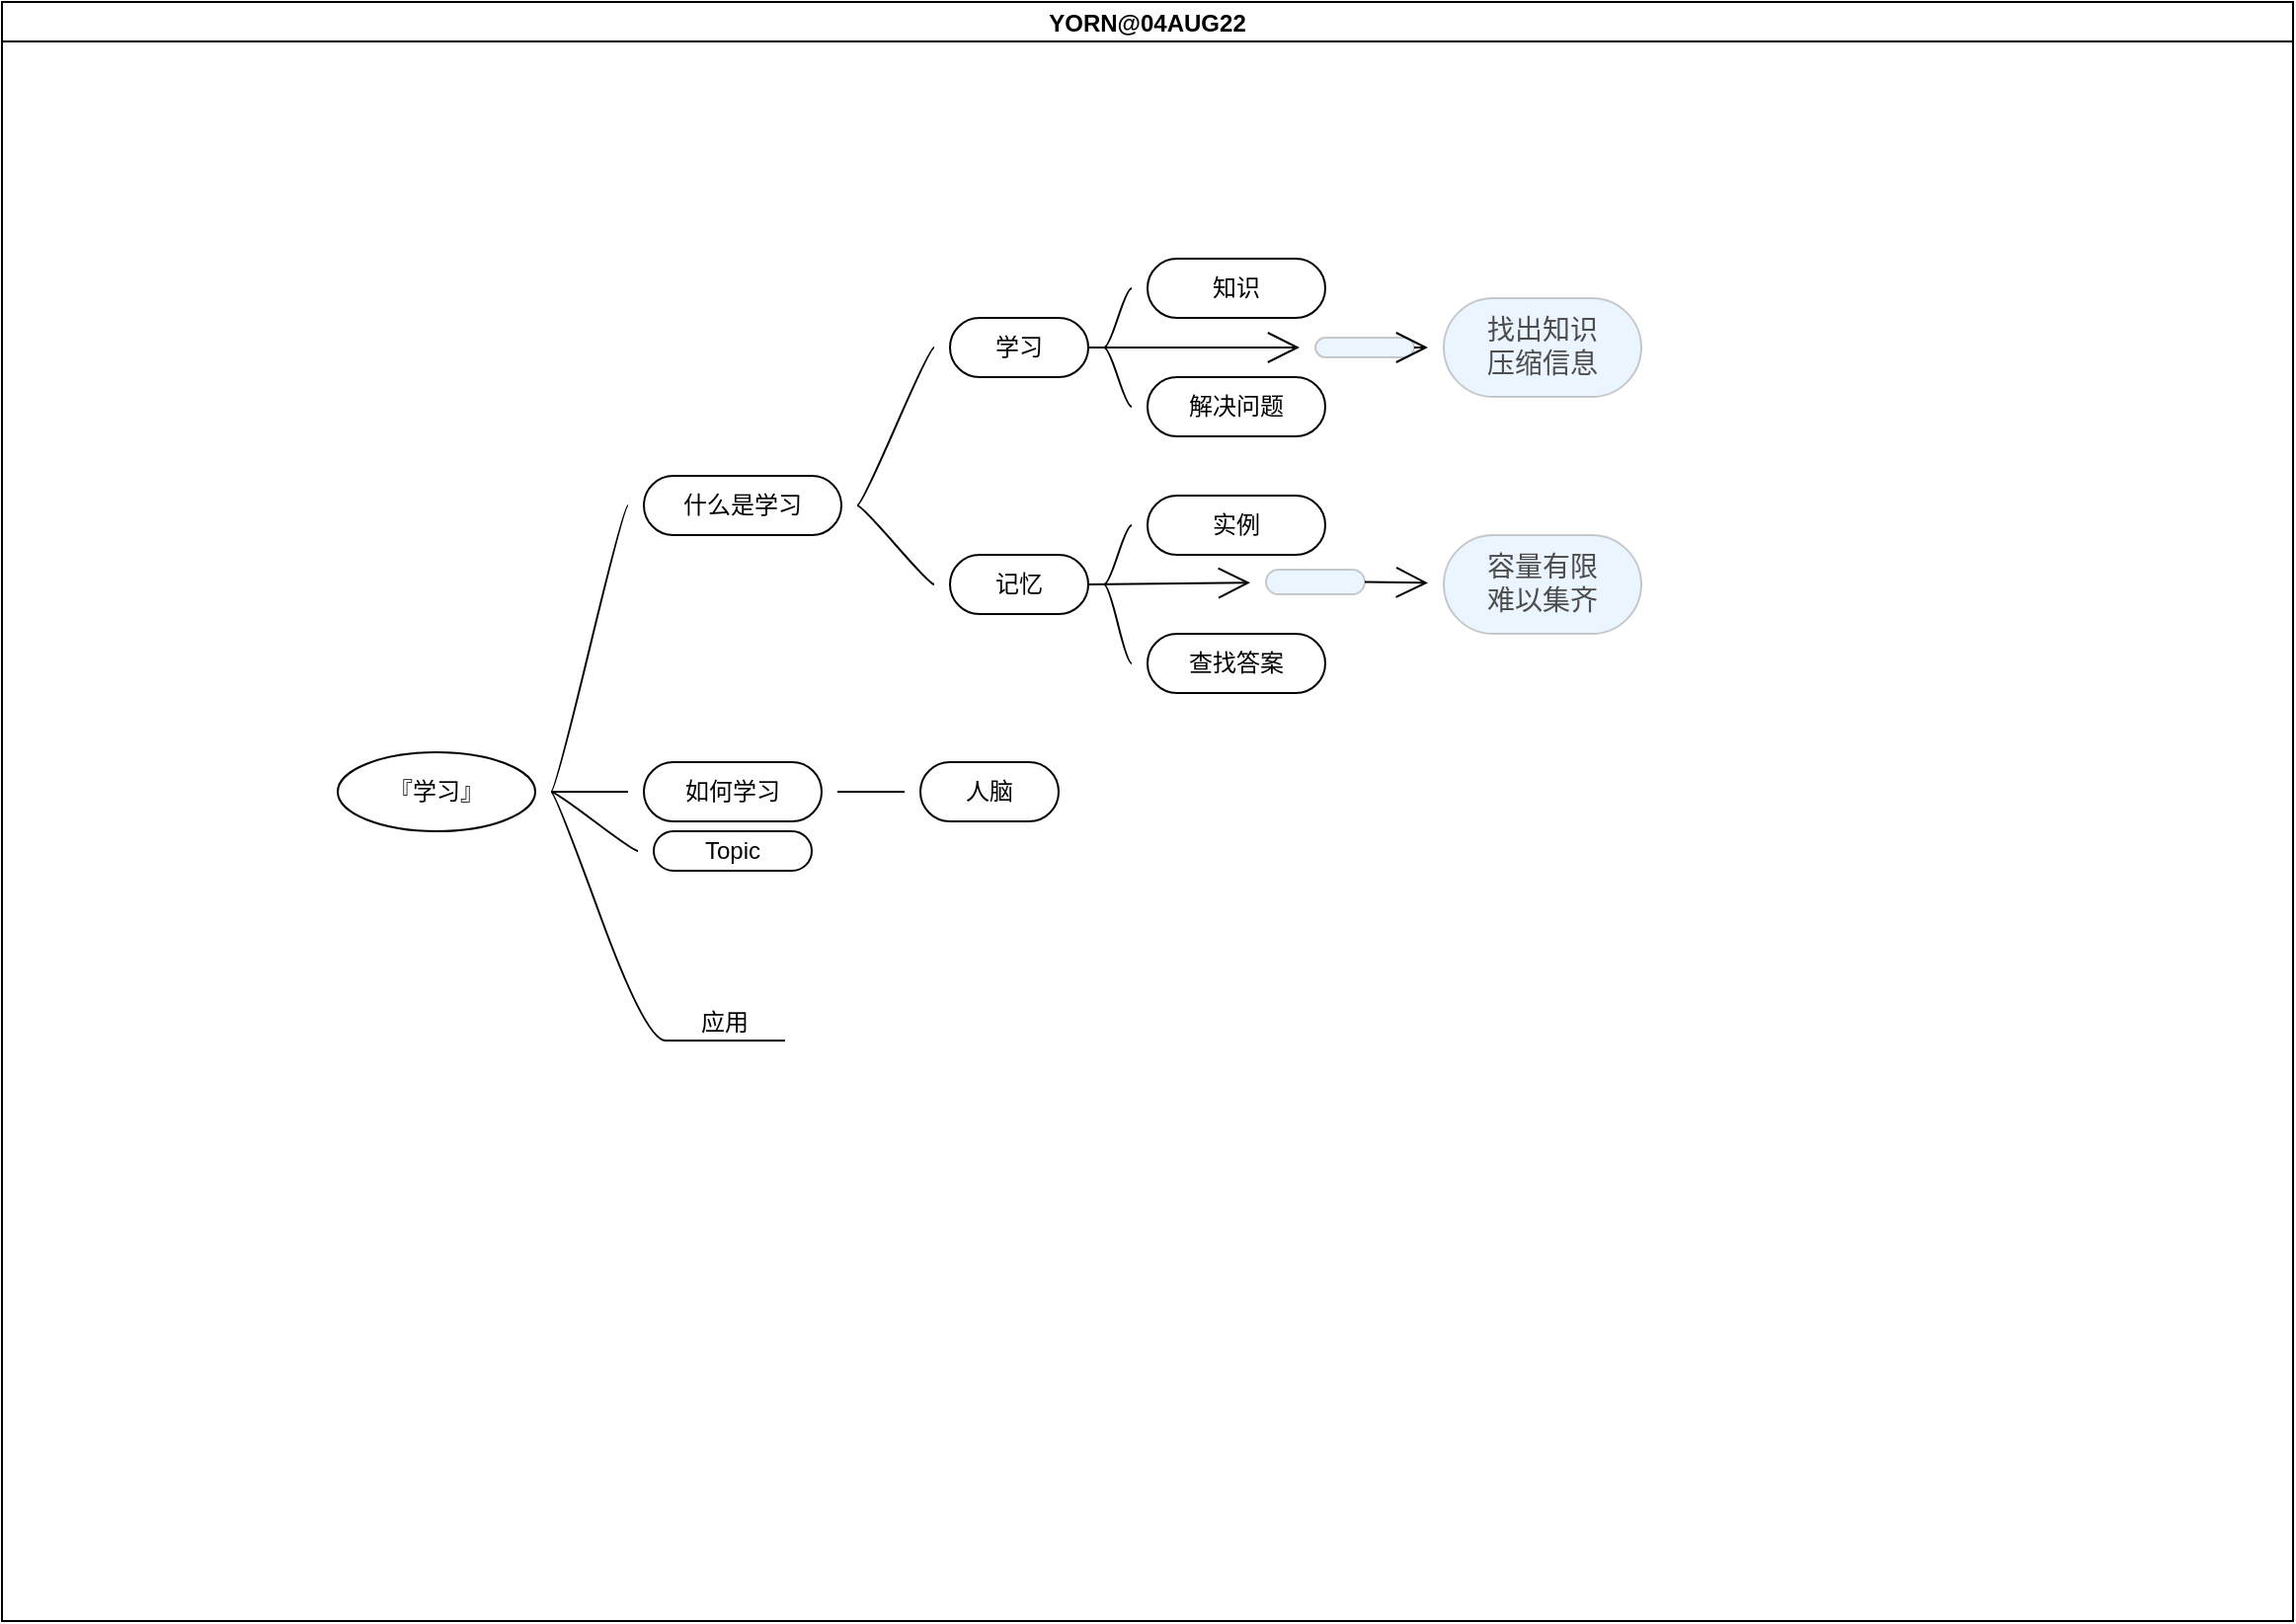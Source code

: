 <mxfile version="20.2.2" type="github">
  <diagram id="6a731a19-8d31-9384-78a2-239565b7b9f0" name="Page-1">
    <mxGraphModel dx="1246" dy="568" grid="1" gridSize="10" guides="1" tooltips="1" connect="1" arrows="1" fold="1" page="1" pageScale="1" pageWidth="1169" pageHeight="827" background="none" math="0" shadow="0">
      <root>
        <mxCell id="0" />
        <mxCell id="1" style="" parent="0" visible="0" />
        <mxCell id="aCv0Oe6WVhiPaZeMM8eK-1810" value="Topic Layer" style="" parent="0" />
        <mxCell id="aCv0Oe6WVhiPaZeMM8eK-1814" value="YORN@04AUG22" style="swimlane;startSize=20;horizontal=1;containerType=tree;hachureGap=4;movable=0;resizable=0;rotatable=0;deletable=0;editable=0;connectable=0;" vertex="1" parent="aCv0Oe6WVhiPaZeMM8eK-1810">
          <mxGeometry width="1160" height="820" as="geometry" />
        </mxCell>
        <mxCell id="aCv0Oe6WVhiPaZeMM8eK-1815" value="" style="edgeStyle=entityRelationEdgeStyle;startArrow=none;endArrow=none;segment=10;curved=1;rounded=0;startSize=14;endSize=14;sourcePerimeterSpacing=8;targetPerimeterSpacing=8;" edge="1" parent="aCv0Oe6WVhiPaZeMM8eK-1814" source="aCv0Oe6WVhiPaZeMM8eK-1817" target="aCv0Oe6WVhiPaZeMM8eK-1818">
          <mxGeometry relative="1" as="geometry" />
        </mxCell>
        <mxCell id="aCv0Oe6WVhiPaZeMM8eK-1816" value="" style="edgeStyle=entityRelationEdgeStyle;startArrow=none;endArrow=none;segment=10;curved=1;rounded=0;startSize=14;endSize=14;sourcePerimeterSpacing=8;targetPerimeterSpacing=8;" edge="1" parent="aCv0Oe6WVhiPaZeMM8eK-1814" source="aCv0Oe6WVhiPaZeMM8eK-1817" target="aCv0Oe6WVhiPaZeMM8eK-1819">
          <mxGeometry relative="1" as="geometry" />
        </mxCell>
        <mxCell id="aCv0Oe6WVhiPaZeMM8eK-1817" value="『学习』" style="ellipse;whiteSpace=wrap;html=1;align=center;treeFolding=1;treeMoving=1;newEdgeStyle={&quot;edgeStyle&quot;:&quot;entityRelationEdgeStyle&quot;,&quot;startArrow&quot;:&quot;none&quot;,&quot;endArrow&quot;:&quot;none&quot;,&quot;segment&quot;:10,&quot;curved&quot;:1};hachureGap=4;movable=0;resizable=0;rotatable=0;deletable=0;editable=0;connectable=0;" vertex="1" parent="aCv0Oe6WVhiPaZeMM8eK-1814">
          <mxGeometry x="170" y="380" width="100" height="40" as="geometry" />
        </mxCell>
        <mxCell id="aCv0Oe6WVhiPaZeMM8eK-1818" value="什么是学习" style="whiteSpace=wrap;html=1;rounded=1;arcSize=50;align=center;verticalAlign=middle;strokeWidth=1;autosize=1;spacing=4;treeFolding=1;treeMoving=1;newEdgeStyle={&quot;edgeStyle&quot;:&quot;entityRelationEdgeStyle&quot;,&quot;startArrow&quot;:&quot;none&quot;,&quot;endArrow&quot;:&quot;none&quot;,&quot;segment&quot;:10,&quot;curved&quot;:1};hachureGap=4;" vertex="1" parent="aCv0Oe6WVhiPaZeMM8eK-1814">
          <mxGeometry x="325" y="240" width="100" height="30" as="geometry" />
        </mxCell>
        <mxCell id="aCv0Oe6WVhiPaZeMM8eK-1819" value="应用" style="whiteSpace=wrap;html=1;shape=partialRectangle;top=0;left=0;bottom=1;right=0;points=[[0,1],[1,1]];fillColor=none;align=center;verticalAlign=bottom;routingCenterY=0.5;snapToPoint=1;autosize=1;treeFolding=1;treeMoving=1;newEdgeStyle={&quot;edgeStyle&quot;:&quot;entityRelationEdgeStyle&quot;,&quot;startArrow&quot;:&quot;none&quot;,&quot;endArrow&quot;:&quot;none&quot;,&quot;segment&quot;:10,&quot;curved&quot;:1};hachureGap=4;" vertex="1" parent="aCv0Oe6WVhiPaZeMM8eK-1814">
          <mxGeometry x="336" y="496" width="60" height="30" as="geometry" />
        </mxCell>
        <mxCell id="aCv0Oe6WVhiPaZeMM8eK-1820" value="" style="edgeStyle=entityRelationEdgeStyle;startArrow=none;endArrow=none;segment=10;curved=1;rounded=0;startSize=14;endSize=14;sourcePerimeterSpacing=8;targetPerimeterSpacing=8;" edge="1" parent="aCv0Oe6WVhiPaZeMM8eK-1814" source="aCv0Oe6WVhiPaZeMM8eK-1817" target="aCv0Oe6WVhiPaZeMM8eK-1821">
          <mxGeometry relative="1" as="geometry">
            <mxPoint x="598" y="440" as="sourcePoint" />
          </mxGeometry>
        </mxCell>
        <mxCell id="aCv0Oe6WVhiPaZeMM8eK-1821" value="如何学习" style="whiteSpace=wrap;html=1;rounded=1;arcSize=50;align=center;verticalAlign=middle;strokeWidth=1;autosize=1;spacing=4;treeFolding=1;treeMoving=1;newEdgeStyle={&quot;edgeStyle&quot;:&quot;entityRelationEdgeStyle&quot;,&quot;startArrow&quot;:&quot;none&quot;,&quot;endArrow&quot;:&quot;none&quot;,&quot;segment&quot;:10,&quot;curved&quot;:1};hachureGap=4;" vertex="1" parent="aCv0Oe6WVhiPaZeMM8eK-1814">
          <mxGeometry x="325" y="385" width="90" height="30" as="geometry" />
        </mxCell>
        <mxCell id="aCv0Oe6WVhiPaZeMM8eK-1822" value="" style="edgeStyle=entityRelationEdgeStyle;startArrow=none;endArrow=none;segment=10;curved=1;rounded=0;startSize=14;endSize=14;sourcePerimeterSpacing=8;targetPerimeterSpacing=8;" edge="1" parent="aCv0Oe6WVhiPaZeMM8eK-1814" source="aCv0Oe6WVhiPaZeMM8eK-1817" target="aCv0Oe6WVhiPaZeMM8eK-1823">
          <mxGeometry relative="1" as="geometry">
            <mxPoint x="598" y="440" as="sourcePoint" />
          </mxGeometry>
        </mxCell>
        <mxCell id="aCv0Oe6WVhiPaZeMM8eK-1823" value="Topic" style="whiteSpace=wrap;html=1;rounded=1;arcSize=50;align=center;verticalAlign=middle;strokeWidth=1;autosize=1;spacing=4;treeFolding=1;treeMoving=1;newEdgeStyle={&quot;edgeStyle&quot;:&quot;entityRelationEdgeStyle&quot;,&quot;startArrow&quot;:&quot;none&quot;,&quot;endArrow&quot;:&quot;none&quot;,&quot;segment&quot;:10,&quot;curved&quot;:1};hachureGap=4;" vertex="1" parent="aCv0Oe6WVhiPaZeMM8eK-1814">
          <mxGeometry x="330" y="420" width="80" height="20" as="geometry" />
        </mxCell>
        <mxCell id="aCv0Oe6WVhiPaZeMM8eK-1845" value="" style="edgeStyle=entityRelationEdgeStyle;startArrow=none;endArrow=none;segment=10;curved=1;rounded=0;startSize=14;endSize=14;sourcePerimeterSpacing=8;targetPerimeterSpacing=8;" edge="1" target="aCv0Oe6WVhiPaZeMM8eK-1846" source="aCv0Oe6WVhiPaZeMM8eK-1818" parent="aCv0Oe6WVhiPaZeMM8eK-1814">
          <mxGeometry relative="1" as="geometry">
            <mxPoint x="278" y="400" as="sourcePoint" />
          </mxGeometry>
        </mxCell>
        <mxCell id="aCv0Oe6WVhiPaZeMM8eK-1858" style="edgeStyle=none;curved=1;rounded=0;orthogonalLoop=1;jettySize=auto;html=1;exitX=1;exitY=0.5;exitDx=0;exitDy=0;fontFamily=Verdana;fontSize=14;fontColor=#4D4D4D;endArrow=open;startSize=14;endSize=14;sourcePerimeterSpacing=8;targetPerimeterSpacing=8;" edge="1" parent="aCv0Oe6WVhiPaZeMM8eK-1814" source="aCv0Oe6WVhiPaZeMM8eK-1846" target="aCv0Oe6WVhiPaZeMM8eK-1857">
          <mxGeometry relative="1" as="geometry" />
        </mxCell>
        <mxCell id="aCv0Oe6WVhiPaZeMM8eK-1846" value="学习" style="whiteSpace=wrap;html=1;rounded=1;arcSize=50;align=center;verticalAlign=middle;strokeWidth=1;autosize=1;spacing=4;treeFolding=1;treeMoving=1;newEdgeStyle={&quot;edgeStyle&quot;:&quot;entityRelationEdgeStyle&quot;,&quot;startArrow&quot;:&quot;none&quot;,&quot;endArrow&quot;:&quot;none&quot;,&quot;segment&quot;:10,&quot;curved&quot;:1};hachureGap=4;" vertex="1" parent="aCv0Oe6WVhiPaZeMM8eK-1814">
          <mxGeometry x="480" y="160" width="70" height="30" as="geometry" />
        </mxCell>
        <mxCell id="aCv0Oe6WVhiPaZeMM8eK-1847" value="" style="edgeStyle=entityRelationEdgeStyle;startArrow=none;endArrow=none;segment=10;curved=1;rounded=0;startSize=14;endSize=14;sourcePerimeterSpacing=8;targetPerimeterSpacing=8;" edge="1" target="aCv0Oe6WVhiPaZeMM8eK-1848" source="aCv0Oe6WVhiPaZeMM8eK-1818" parent="aCv0Oe6WVhiPaZeMM8eK-1814">
          <mxGeometry relative="1" as="geometry">
            <mxPoint x="433" y="255" as="sourcePoint" />
          </mxGeometry>
        </mxCell>
        <mxCell id="aCv0Oe6WVhiPaZeMM8eK-1878" style="edgeStyle=none;curved=1;rounded=0;orthogonalLoop=1;jettySize=auto;html=1;exitX=1;exitY=0.5;exitDx=0;exitDy=0;fontFamily=Verdana;fontSize=14;fontColor=#4D4D4D;endArrow=open;startSize=14;endSize=14;sourcePerimeterSpacing=8;targetPerimeterSpacing=8;" edge="1" parent="aCv0Oe6WVhiPaZeMM8eK-1814" source="aCv0Oe6WVhiPaZeMM8eK-1848" target="aCv0Oe6WVhiPaZeMM8eK-1877">
          <mxGeometry relative="1" as="geometry" />
        </mxCell>
        <mxCell id="aCv0Oe6WVhiPaZeMM8eK-1848" value="记忆" style="whiteSpace=wrap;html=1;rounded=1;arcSize=50;align=center;verticalAlign=middle;strokeWidth=1;autosize=1;spacing=4;treeFolding=1;treeMoving=1;newEdgeStyle={&quot;edgeStyle&quot;:&quot;entityRelationEdgeStyle&quot;,&quot;startArrow&quot;:&quot;none&quot;,&quot;endArrow&quot;:&quot;none&quot;,&quot;segment&quot;:10,&quot;curved&quot;:1};hachureGap=4;" vertex="1" parent="aCv0Oe6WVhiPaZeMM8eK-1814">
          <mxGeometry x="480" y="280" width="70" height="30" as="geometry" />
        </mxCell>
        <mxCell id="aCv0Oe6WVhiPaZeMM8eK-1849" value="" style="edgeStyle=entityRelationEdgeStyle;startArrow=none;endArrow=none;segment=10;curved=1;rounded=0;startSize=14;endSize=14;sourcePerimeterSpacing=8;targetPerimeterSpacing=8;" edge="1" target="aCv0Oe6WVhiPaZeMM8eK-1850" source="aCv0Oe6WVhiPaZeMM8eK-1846" parent="aCv0Oe6WVhiPaZeMM8eK-1814">
          <mxGeometry relative="1" as="geometry">
            <mxPoint x="433" y="215" as="sourcePoint" />
          </mxGeometry>
        </mxCell>
        <mxCell id="aCv0Oe6WVhiPaZeMM8eK-1850" value="知识" style="whiteSpace=wrap;html=1;rounded=1;arcSize=50;align=center;verticalAlign=middle;strokeWidth=1;autosize=1;spacing=4;treeFolding=1;treeMoving=1;newEdgeStyle={&quot;edgeStyle&quot;:&quot;entityRelationEdgeStyle&quot;,&quot;startArrow&quot;:&quot;none&quot;,&quot;endArrow&quot;:&quot;none&quot;,&quot;segment&quot;:10,&quot;curved&quot;:1};hachureGap=4;" vertex="1" parent="aCv0Oe6WVhiPaZeMM8eK-1814">
          <mxGeometry x="580" y="130" width="90" height="30" as="geometry" />
        </mxCell>
        <mxCell id="aCv0Oe6WVhiPaZeMM8eK-1851" value="" style="edgeStyle=entityRelationEdgeStyle;startArrow=none;endArrow=none;segment=10;curved=1;rounded=0;startSize=14;endSize=14;sourcePerimeterSpacing=8;targetPerimeterSpacing=8;" edge="1" target="aCv0Oe6WVhiPaZeMM8eK-1852" source="aCv0Oe6WVhiPaZeMM8eK-1846" parent="aCv0Oe6WVhiPaZeMM8eK-1814">
          <mxGeometry relative="1" as="geometry">
            <mxPoint x="558" y="215" as="sourcePoint" />
          </mxGeometry>
        </mxCell>
        <mxCell id="aCv0Oe6WVhiPaZeMM8eK-1852" value="解决问题" style="whiteSpace=wrap;html=1;rounded=1;arcSize=50;align=center;verticalAlign=middle;strokeWidth=1;autosize=1;spacing=4;treeFolding=1;treeMoving=1;newEdgeStyle={&quot;edgeStyle&quot;:&quot;entityRelationEdgeStyle&quot;,&quot;startArrow&quot;:&quot;none&quot;,&quot;endArrow&quot;:&quot;none&quot;,&quot;segment&quot;:10,&quot;curved&quot;:1};hachureGap=4;" vertex="1" parent="aCv0Oe6WVhiPaZeMM8eK-1814">
          <mxGeometry x="580" y="190" width="90" height="30" as="geometry" />
        </mxCell>
        <mxCell id="aCv0Oe6WVhiPaZeMM8eK-1857" value="" style="whiteSpace=wrap;html=1;rounded=1;arcSize=50;align=center;verticalAlign=middle;strokeWidth=1;autosize=1;spacing=4;treeFolding=1;treeMoving=1;newEdgeStyle={&quot;edgeStyle&quot;:&quot;entityRelationEdgeStyle&quot;,&quot;startArrow&quot;:&quot;none&quot;,&quot;endArrow&quot;:&quot;none&quot;,&quot;segment&quot;:10,&quot;curved&quot;:1};hachureGap=4;labelBackgroundColor=none;labelBorderColor=none;fontFamily=Verdana;fontSize=14;fontColor=#4D4D4D;fillColor=#99CCFF;opacity=20;strokeColor=default;glass=0;sketch=0;connectable=0;allowArrows=0;" vertex="1" parent="aCv0Oe6WVhiPaZeMM8eK-1814">
          <mxGeometry x="665" y="170" width="50" height="10" as="geometry" />
        </mxCell>
        <mxCell id="aCv0Oe6WVhiPaZeMM8eK-1859" style="edgeStyle=none;curved=1;rounded=0;orthogonalLoop=1;jettySize=auto;html=1;exitX=1;exitY=0.5;exitDx=0;exitDy=0;fontFamily=Verdana;fontSize=14;fontColor=#4D4D4D;endArrow=open;startSize=14;endSize=14;sourcePerimeterSpacing=8;targetPerimeterSpacing=8;" edge="1" target="aCv0Oe6WVhiPaZeMM8eK-1860" source="aCv0Oe6WVhiPaZeMM8eK-1857" parent="aCv0Oe6WVhiPaZeMM8eK-1814">
          <mxGeometry relative="1" as="geometry">
            <mxPoint x="550" y="215" as="sourcePoint" />
          </mxGeometry>
        </mxCell>
        <mxCell id="aCv0Oe6WVhiPaZeMM8eK-1860" value="找出知识&lt;br&gt;压缩信息" style="whiteSpace=wrap;html=1;rounded=1;arcSize=50;align=center;verticalAlign=middle;strokeWidth=1;autosize=1;spacing=4;treeFolding=1;treeMoving=1;newEdgeStyle={&quot;edgeStyle&quot;:&quot;entityRelationEdgeStyle&quot;,&quot;startArrow&quot;:&quot;none&quot;,&quot;endArrow&quot;:&quot;none&quot;,&quot;segment&quot;:10,&quot;curved&quot;:1};hachureGap=4;labelBackgroundColor=none;labelBorderColor=none;fontFamily=Verdana;fontSize=14;fontColor=#4D4D4D;fillColor=#99CCFF;opacity=20;" vertex="1" parent="aCv0Oe6WVhiPaZeMM8eK-1814">
          <mxGeometry x="730" y="150" width="100" height="50" as="geometry" />
        </mxCell>
        <mxCell id="aCv0Oe6WVhiPaZeMM8eK-1867" value="" style="edgeStyle=entityRelationEdgeStyle;startArrow=none;endArrow=none;segment=10;curved=1;rounded=0;startSize=14;endSize=14;sourcePerimeterSpacing=8;targetPerimeterSpacing=8;" edge="1" target="aCv0Oe6WVhiPaZeMM8eK-1868" source="aCv0Oe6WVhiPaZeMM8eK-1848" parent="aCv0Oe6WVhiPaZeMM8eK-1814">
          <mxGeometry relative="1" as="geometry">
            <mxPoint x="433" y="255" as="sourcePoint" />
          </mxGeometry>
        </mxCell>
        <mxCell id="aCv0Oe6WVhiPaZeMM8eK-1868" value="实例" style="whiteSpace=wrap;html=1;rounded=1;arcSize=50;align=center;verticalAlign=middle;strokeWidth=1;autosize=1;spacing=4;treeFolding=1;treeMoving=1;newEdgeStyle={&quot;edgeStyle&quot;:&quot;entityRelationEdgeStyle&quot;,&quot;startArrow&quot;:&quot;none&quot;,&quot;endArrow&quot;:&quot;none&quot;,&quot;segment&quot;:10,&quot;curved&quot;:1};hachureGap=4;" vertex="1" parent="aCv0Oe6WVhiPaZeMM8eK-1814">
          <mxGeometry x="580" y="250" width="90" height="30" as="geometry" />
        </mxCell>
        <mxCell id="aCv0Oe6WVhiPaZeMM8eK-1869" value="" style="edgeStyle=entityRelationEdgeStyle;startArrow=none;endArrow=none;segment=10;curved=1;rounded=0;startSize=14;endSize=14;sourcePerimeterSpacing=8;targetPerimeterSpacing=8;" edge="1" target="aCv0Oe6WVhiPaZeMM8eK-1870" source="aCv0Oe6WVhiPaZeMM8eK-1848" parent="aCv0Oe6WVhiPaZeMM8eK-1814">
          <mxGeometry relative="1" as="geometry">
            <mxPoint x="558" y="295" as="sourcePoint" />
          </mxGeometry>
        </mxCell>
        <mxCell id="aCv0Oe6WVhiPaZeMM8eK-1870" value="查找答案" style="whiteSpace=wrap;html=1;rounded=1;arcSize=50;align=center;verticalAlign=middle;strokeWidth=1;autosize=1;spacing=4;treeFolding=1;treeMoving=1;newEdgeStyle={&quot;edgeStyle&quot;:&quot;entityRelationEdgeStyle&quot;,&quot;startArrow&quot;:&quot;none&quot;,&quot;endArrow&quot;:&quot;none&quot;,&quot;segment&quot;:10,&quot;curved&quot;:1};hachureGap=4;" vertex="1" parent="aCv0Oe6WVhiPaZeMM8eK-1814">
          <mxGeometry x="580" y="320" width="90" height="30" as="geometry" />
        </mxCell>
        <mxCell id="aCv0Oe6WVhiPaZeMM8eK-1877" value="" style="whiteSpace=wrap;html=1;rounded=1;arcSize=50;align=center;verticalAlign=middle;strokeWidth=1;autosize=1;spacing=4;treeFolding=1;treeMoving=1;newEdgeStyle={&quot;edgeStyle&quot;:&quot;entityRelationEdgeStyle&quot;,&quot;startArrow&quot;:&quot;none&quot;,&quot;endArrow&quot;:&quot;none&quot;,&quot;segment&quot;:10,&quot;curved&quot;:1};hachureGap=4;labelBackgroundColor=none;labelBorderColor=none;fontFamily=Verdana;fontSize=14;fontColor=#4D4D4D;fillColor=#99CCFF;opacity=20;connectable=0;allowArrows=0;" vertex="1" parent="aCv0Oe6WVhiPaZeMM8eK-1814">
          <mxGeometry x="640" y="287.5" width="50" height="12.5" as="geometry" />
        </mxCell>
        <mxCell id="aCv0Oe6WVhiPaZeMM8eK-1879" style="edgeStyle=none;curved=1;rounded=0;orthogonalLoop=1;jettySize=auto;html=1;exitX=1;exitY=0.5;exitDx=0;exitDy=0;fontFamily=Verdana;fontSize=14;fontColor=#4D4D4D;endArrow=open;startSize=14;endSize=14;sourcePerimeterSpacing=8;targetPerimeterSpacing=8;" edge="1" target="aCv0Oe6WVhiPaZeMM8eK-1880" source="aCv0Oe6WVhiPaZeMM8eK-1877" parent="aCv0Oe6WVhiPaZeMM8eK-1814">
          <mxGeometry relative="1" as="geometry">
            <mxPoint x="550" y="295" as="sourcePoint" />
          </mxGeometry>
        </mxCell>
        <mxCell id="aCv0Oe6WVhiPaZeMM8eK-1880" value="容量有限&lt;br&gt;难以集齐" style="whiteSpace=wrap;html=1;rounded=1;arcSize=50;align=center;verticalAlign=middle;strokeWidth=1;autosize=1;spacing=4;treeFolding=1;treeMoving=1;newEdgeStyle={&quot;edgeStyle&quot;:&quot;entityRelationEdgeStyle&quot;,&quot;startArrow&quot;:&quot;none&quot;,&quot;endArrow&quot;:&quot;none&quot;,&quot;segment&quot;:10,&quot;curved&quot;:1};hachureGap=4;labelBackgroundColor=none;labelBorderColor=none;fontFamily=Verdana;fontSize=14;fontColor=#4D4D4D;fillColor=#99CCFF;opacity=20;" vertex="1" parent="aCv0Oe6WVhiPaZeMM8eK-1814">
          <mxGeometry x="730" y="270" width="100" height="50" as="geometry" />
        </mxCell>
        <mxCell id="aCv0Oe6WVhiPaZeMM8eK-1882" value="" style="edgeStyle=entityRelationEdgeStyle;startArrow=none;endArrow=none;segment=10;curved=1;rounded=0;startSize=14;endSize=14;sourcePerimeterSpacing=8;targetPerimeterSpacing=8;" edge="1" target="aCv0Oe6WVhiPaZeMM8eK-1883" source="aCv0Oe6WVhiPaZeMM8eK-1821" parent="aCv0Oe6WVhiPaZeMM8eK-1814">
          <mxGeometry relative="1" as="geometry">
            <mxPoint x="278" y="400" as="sourcePoint" />
          </mxGeometry>
        </mxCell>
        <mxCell id="aCv0Oe6WVhiPaZeMM8eK-1883" value="人脑" style="whiteSpace=wrap;html=1;rounded=1;arcSize=50;align=center;verticalAlign=middle;strokeWidth=1;autosize=1;spacing=4;treeFolding=1;treeMoving=1;newEdgeStyle={&quot;edgeStyle&quot;:&quot;entityRelationEdgeStyle&quot;,&quot;startArrow&quot;:&quot;none&quot;,&quot;endArrow&quot;:&quot;none&quot;,&quot;segment&quot;:10,&quot;curved&quot;:1};hachureGap=4;" vertex="1" parent="aCv0Oe6WVhiPaZeMM8eK-1814">
          <mxGeometry x="465" y="385" width="70" height="30" as="geometry" />
        </mxCell>
        <mxCell id="aCv0Oe6WVhiPaZeMM8eK-1837" value="Title" style="locked=1;" parent="0" visible="0" />
        <mxCell id="aCv0Oe6WVhiPaZeMM8eK-1838" value="&lt;br&gt;重构『学习』" style="shape=note;whiteSpace=wrap;html=1;backgroundOutline=1;fontColor=default;darkOpacity=0.05;fillColor=#FFF9B2;strokeColor=none;fillStyle=solid;direction=west;gradientDirection=north;gradientColor=#FFF2A1;shadow=1;size=20;pointerEvents=1;hachureGap=4;fontStyle=1;fontSize=30;labelBorderColor=none;verticalAlign=top;" vertex="1" parent="aCv0Oe6WVhiPaZeMM8eK-1837">
          <mxGeometry x="40" y="80" width="290" height="160" as="geometry" />
        </mxCell>
        <mxCell id="aCv0Oe6WVhiPaZeMM8eK-1839" value="&amp;nbsp; YJango" style="rounded=0;whiteSpace=wrap;html=1;labelBackgroundColor=none;labelBorderColor=none;hachureGap=4;fontSize=14;fontColor=#99CCFF;strokeColor=#99CCFF;align=center;fillColor=#99CCFF;opacity=20;fontFamily=Verdana;" vertex="1" parent="aCv0Oe6WVhiPaZeMM8eK-1837">
          <mxGeometry x="40" y="760" width="70" height="30" as="geometry" />
        </mxCell>
        <mxCell id="aCv0Oe6WVhiPaZeMM8eK-1840" value="modevol.com&lt;br style=&quot;font-size: 14px;&quot;&gt;b23.tv/AAZkKYn" style="text;strokeColor=none;fillColor=none;html=1;align=left;verticalAlign=middle;whiteSpace=wrap;rounded=0;labelBorderColor=none;hachureGap=4;fontSize=14;fontColor=#99CCFF;fontStyle=4;fontFamily=Courier New;" vertex="1" parent="aCv0Oe6WVhiPaZeMM8eK-1837">
          <mxGeometry x="120" y="760" width="120" height="30" as="geometry" />
        </mxCell>
        <mxCell id="aCv0Oe6WVhiPaZeMM8eK-1841" value="孩子不学习，怎么办" style="text;strokeColor=none;fillColor=none;html=1;align=left;verticalAlign=middle;whiteSpace=wrap;rounded=0;labelBorderColor=none;hachureGap=4;fontSize=24;fontColor=#4D4D4D;fontStyle=2" vertex="1" parent="aCv0Oe6WVhiPaZeMM8eK-1837">
          <mxGeometry x="80" y="180" width="230" height="30" as="geometry" />
        </mxCell>
      </root>
    </mxGraphModel>
  </diagram>
</mxfile>

